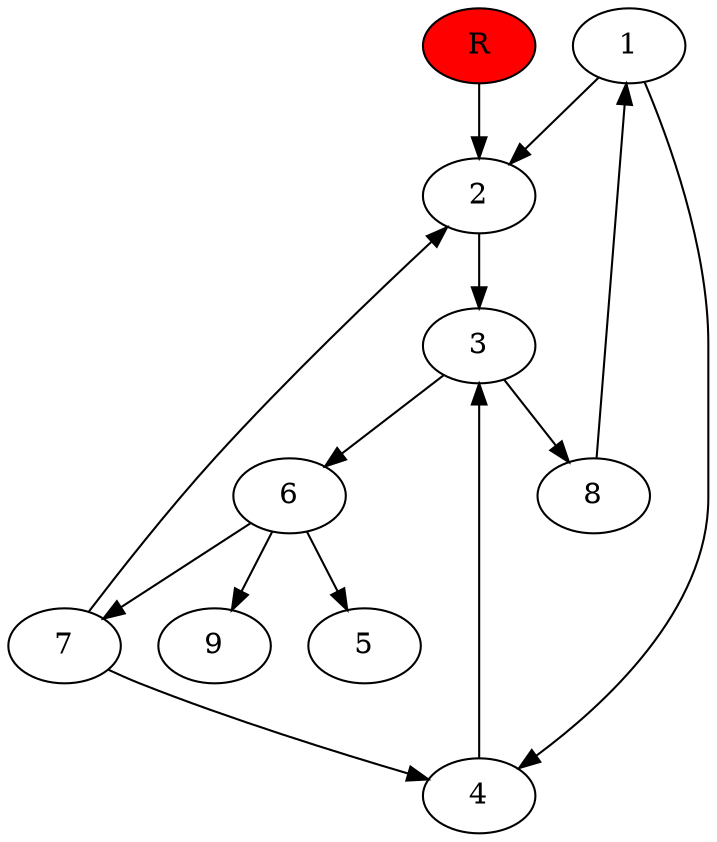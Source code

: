 digraph prb14035 {
	1
	2
	3
	4
	5
	6
	7
	8
	R [fillcolor="#ff0000" style=filled]
	1 -> 2
	1 -> 4
	2 -> 3
	3 -> 6
	3 -> 8
	4 -> 3
	6 -> 5
	6 -> 7
	6 -> 9
	7 -> 2
	7 -> 4
	8 -> 1
	R -> 2
}
